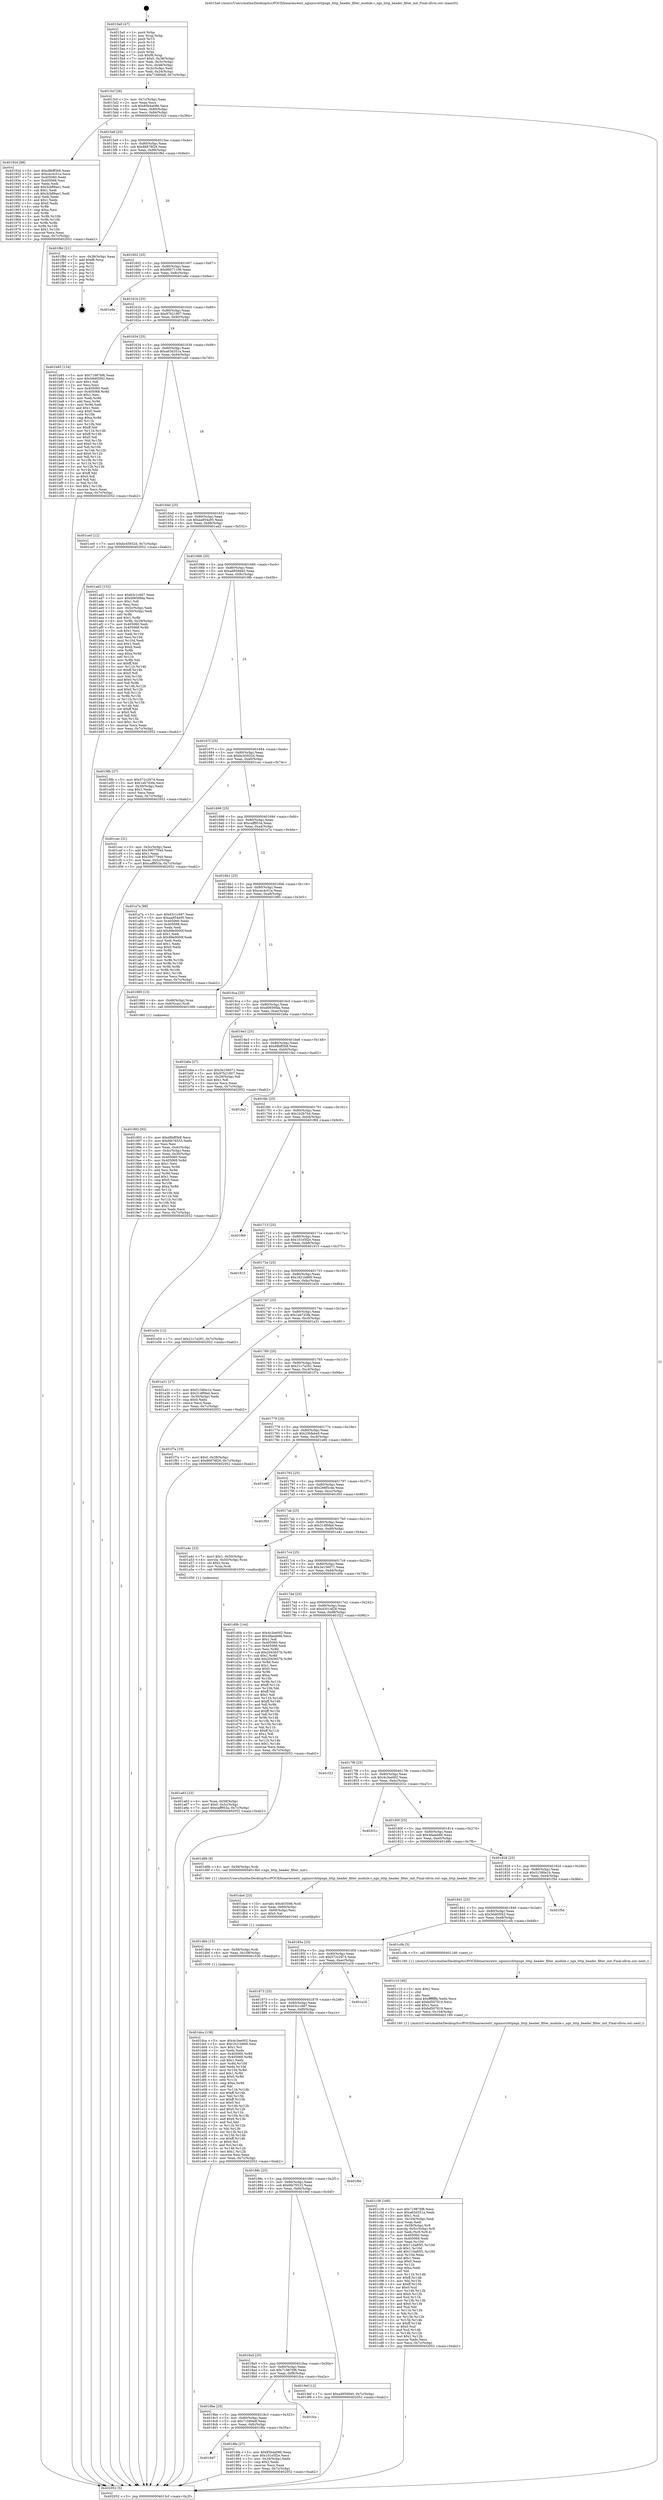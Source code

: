 digraph "0x4015a0" {
  label = "0x4015a0 (/mnt/c/Users/mathe/Desktop/tcc/POCII/binaries/extr_nginxsrchttpngx_http_header_filter_module.c_ngx_http_header_filter_init_Final-ollvm.out::main(0))"
  labelloc = "t"
  node[shape=record]

  Entry [label="",width=0.3,height=0.3,shape=circle,fillcolor=black,style=filled]
  "0x4015cf" [label="{
     0x4015cf [26]\l
     | [instrs]\l
     &nbsp;&nbsp;0x4015cf \<+3\>: mov -0x7c(%rbp),%eax\l
     &nbsp;&nbsp;0x4015d2 \<+2\>: mov %eax,%ecx\l
     &nbsp;&nbsp;0x4015d4 \<+6\>: sub $0x85b4a086,%ecx\l
     &nbsp;&nbsp;0x4015da \<+3\>: mov %eax,-0x80(%rbp)\l
     &nbsp;&nbsp;0x4015dd \<+6\>: mov %ecx,-0x84(%rbp)\l
     &nbsp;&nbsp;0x4015e3 \<+6\>: je 000000000040192d \<main+0x38d\>\l
  }"]
  "0x40192d" [label="{
     0x40192d [88]\l
     | [instrs]\l
     &nbsp;&nbsp;0x40192d \<+5\>: mov $0xd8bff3b8,%eax\l
     &nbsp;&nbsp;0x401932 \<+5\>: mov $0xcec4c01a,%ecx\l
     &nbsp;&nbsp;0x401937 \<+7\>: mov 0x405060,%edx\l
     &nbsp;&nbsp;0x40193e \<+7\>: mov 0x405068,%esi\l
     &nbsp;&nbsp;0x401945 \<+2\>: mov %edx,%edi\l
     &nbsp;&nbsp;0x401947 \<+6\>: add $0x3cb89ae1,%edi\l
     &nbsp;&nbsp;0x40194d \<+3\>: sub $0x1,%edi\l
     &nbsp;&nbsp;0x401950 \<+6\>: sub $0x3cb89ae1,%edi\l
     &nbsp;&nbsp;0x401956 \<+3\>: imul %edi,%edx\l
     &nbsp;&nbsp;0x401959 \<+3\>: and $0x1,%edx\l
     &nbsp;&nbsp;0x40195c \<+3\>: cmp $0x0,%edx\l
     &nbsp;&nbsp;0x40195f \<+4\>: sete %r8b\l
     &nbsp;&nbsp;0x401963 \<+3\>: cmp $0xa,%esi\l
     &nbsp;&nbsp;0x401966 \<+4\>: setl %r9b\l
     &nbsp;&nbsp;0x40196a \<+3\>: mov %r8b,%r10b\l
     &nbsp;&nbsp;0x40196d \<+3\>: and %r9b,%r10b\l
     &nbsp;&nbsp;0x401970 \<+3\>: xor %r9b,%r8b\l
     &nbsp;&nbsp;0x401973 \<+3\>: or %r8b,%r10b\l
     &nbsp;&nbsp;0x401976 \<+4\>: test $0x1,%r10b\l
     &nbsp;&nbsp;0x40197a \<+3\>: cmovne %ecx,%eax\l
     &nbsp;&nbsp;0x40197d \<+3\>: mov %eax,-0x7c(%rbp)\l
     &nbsp;&nbsp;0x401980 \<+5\>: jmp 0000000000402052 \<main+0xab2\>\l
  }"]
  "0x4015e9" [label="{
     0x4015e9 [25]\l
     | [instrs]\l
     &nbsp;&nbsp;0x4015e9 \<+5\>: jmp 00000000004015ee \<main+0x4e\>\l
     &nbsp;&nbsp;0x4015ee \<+3\>: mov -0x80(%rbp),%eax\l
     &nbsp;&nbsp;0x4015f1 \<+5\>: sub $0x86878f26,%eax\l
     &nbsp;&nbsp;0x4015f6 \<+6\>: mov %eax,-0x88(%rbp)\l
     &nbsp;&nbsp;0x4015fc \<+6\>: je 0000000000401f8d \<main+0x9ed\>\l
  }"]
  Exit [label="",width=0.3,height=0.3,shape=circle,fillcolor=black,style=filled,peripheries=2]
  "0x401f8d" [label="{
     0x401f8d [21]\l
     | [instrs]\l
     &nbsp;&nbsp;0x401f8d \<+3\>: mov -0x38(%rbp),%eax\l
     &nbsp;&nbsp;0x401f90 \<+7\>: add $0xf8,%rsp\l
     &nbsp;&nbsp;0x401f97 \<+1\>: pop %rbx\l
     &nbsp;&nbsp;0x401f98 \<+2\>: pop %r12\l
     &nbsp;&nbsp;0x401f9a \<+2\>: pop %r13\l
     &nbsp;&nbsp;0x401f9c \<+2\>: pop %r14\l
     &nbsp;&nbsp;0x401f9e \<+2\>: pop %r15\l
     &nbsp;&nbsp;0x401fa0 \<+1\>: pop %rbp\l
     &nbsp;&nbsp;0x401fa1 \<+1\>: ret\l
  }"]
  "0x401602" [label="{
     0x401602 [25]\l
     | [instrs]\l
     &nbsp;&nbsp;0x401602 \<+5\>: jmp 0000000000401607 \<main+0x67\>\l
     &nbsp;&nbsp;0x401607 \<+3\>: mov -0x80(%rbp),%eax\l
     &nbsp;&nbsp;0x40160a \<+5\>: sub $0x96071106,%eax\l
     &nbsp;&nbsp;0x40160f \<+6\>: mov %eax,-0x8c(%rbp)\l
     &nbsp;&nbsp;0x401615 \<+6\>: je 0000000000401e8e \<main+0x8ee\>\l
  }"]
  "0x401dca" [label="{
     0x401dca [138]\l
     | [instrs]\l
     &nbsp;&nbsp;0x401dca \<+5\>: mov $0x4c3ee002,%eax\l
     &nbsp;&nbsp;0x401dcf \<+5\>: mov $0x1621b869,%esi\l
     &nbsp;&nbsp;0x401dd4 \<+2\>: mov $0x1,%cl\l
     &nbsp;&nbsp;0x401dd6 \<+2\>: xor %edx,%edx\l
     &nbsp;&nbsp;0x401dd8 \<+8\>: mov 0x405060,%r8d\l
     &nbsp;&nbsp;0x401de0 \<+8\>: mov 0x405068,%r9d\l
     &nbsp;&nbsp;0x401de8 \<+3\>: sub $0x1,%edx\l
     &nbsp;&nbsp;0x401deb \<+3\>: mov %r8d,%r10d\l
     &nbsp;&nbsp;0x401dee \<+3\>: add %edx,%r10d\l
     &nbsp;&nbsp;0x401df1 \<+4\>: imul %r10d,%r8d\l
     &nbsp;&nbsp;0x401df5 \<+4\>: and $0x1,%r8d\l
     &nbsp;&nbsp;0x401df9 \<+4\>: cmp $0x0,%r8d\l
     &nbsp;&nbsp;0x401dfd \<+4\>: sete %r11b\l
     &nbsp;&nbsp;0x401e01 \<+4\>: cmp $0xa,%r9d\l
     &nbsp;&nbsp;0x401e05 \<+3\>: setl %bl\l
     &nbsp;&nbsp;0x401e08 \<+3\>: mov %r11b,%r14b\l
     &nbsp;&nbsp;0x401e0b \<+4\>: xor $0xff,%r14b\l
     &nbsp;&nbsp;0x401e0f \<+3\>: mov %bl,%r15b\l
     &nbsp;&nbsp;0x401e12 \<+4\>: xor $0xff,%r15b\l
     &nbsp;&nbsp;0x401e16 \<+3\>: xor $0x0,%cl\l
     &nbsp;&nbsp;0x401e19 \<+3\>: mov %r14b,%r12b\l
     &nbsp;&nbsp;0x401e1c \<+4\>: and $0x0,%r12b\l
     &nbsp;&nbsp;0x401e20 \<+3\>: and %cl,%r11b\l
     &nbsp;&nbsp;0x401e23 \<+3\>: mov %r15b,%r13b\l
     &nbsp;&nbsp;0x401e26 \<+4\>: and $0x0,%r13b\l
     &nbsp;&nbsp;0x401e2a \<+2\>: and %cl,%bl\l
     &nbsp;&nbsp;0x401e2c \<+3\>: or %r11b,%r12b\l
     &nbsp;&nbsp;0x401e2f \<+3\>: or %bl,%r13b\l
     &nbsp;&nbsp;0x401e32 \<+3\>: xor %r13b,%r12b\l
     &nbsp;&nbsp;0x401e35 \<+3\>: or %r15b,%r14b\l
     &nbsp;&nbsp;0x401e38 \<+4\>: xor $0xff,%r14b\l
     &nbsp;&nbsp;0x401e3c \<+3\>: or $0x0,%cl\l
     &nbsp;&nbsp;0x401e3f \<+3\>: and %cl,%r14b\l
     &nbsp;&nbsp;0x401e42 \<+3\>: or %r14b,%r12b\l
     &nbsp;&nbsp;0x401e45 \<+4\>: test $0x1,%r12b\l
     &nbsp;&nbsp;0x401e49 \<+3\>: cmovne %esi,%eax\l
     &nbsp;&nbsp;0x401e4c \<+3\>: mov %eax,-0x7c(%rbp)\l
     &nbsp;&nbsp;0x401e4f \<+5\>: jmp 0000000000402052 \<main+0xab2\>\l
  }"]
  "0x401e8e" [label="{
     0x401e8e\l
  }", style=dashed]
  "0x40161b" [label="{
     0x40161b [25]\l
     | [instrs]\l
     &nbsp;&nbsp;0x40161b \<+5\>: jmp 0000000000401620 \<main+0x80\>\l
     &nbsp;&nbsp;0x401620 \<+3\>: mov -0x80(%rbp),%eax\l
     &nbsp;&nbsp;0x401623 \<+5\>: sub $0x97b21807,%eax\l
     &nbsp;&nbsp;0x401628 \<+6\>: mov %eax,-0x90(%rbp)\l
     &nbsp;&nbsp;0x40162e \<+6\>: je 0000000000401b85 \<main+0x5e5\>\l
  }"]
  "0x401dbb" [label="{
     0x401dbb [15]\l
     | [instrs]\l
     &nbsp;&nbsp;0x401dbb \<+4\>: mov -0x58(%rbp),%rdi\l
     &nbsp;&nbsp;0x401dbf \<+6\>: mov %eax,-0x108(%rbp)\l
     &nbsp;&nbsp;0x401dc5 \<+5\>: call 0000000000401030 \<free@plt\>\l
     | [calls]\l
     &nbsp;&nbsp;0x401030 \{1\} (unknown)\l
  }"]
  "0x401b85" [label="{
     0x401b85 [134]\l
     | [instrs]\l
     &nbsp;&nbsp;0x401b85 \<+5\>: mov $0x719876f6,%eax\l
     &nbsp;&nbsp;0x401b8a \<+5\>: mov $0x56d05f42,%ecx\l
     &nbsp;&nbsp;0x401b8f \<+2\>: mov $0x1,%dl\l
     &nbsp;&nbsp;0x401b91 \<+2\>: xor %esi,%esi\l
     &nbsp;&nbsp;0x401b93 \<+7\>: mov 0x405060,%edi\l
     &nbsp;&nbsp;0x401b9a \<+8\>: mov 0x405068,%r8d\l
     &nbsp;&nbsp;0x401ba2 \<+3\>: sub $0x1,%esi\l
     &nbsp;&nbsp;0x401ba5 \<+3\>: mov %edi,%r9d\l
     &nbsp;&nbsp;0x401ba8 \<+3\>: add %esi,%r9d\l
     &nbsp;&nbsp;0x401bab \<+4\>: imul %r9d,%edi\l
     &nbsp;&nbsp;0x401baf \<+3\>: and $0x1,%edi\l
     &nbsp;&nbsp;0x401bb2 \<+3\>: cmp $0x0,%edi\l
     &nbsp;&nbsp;0x401bb5 \<+4\>: sete %r10b\l
     &nbsp;&nbsp;0x401bb9 \<+4\>: cmp $0xa,%r8d\l
     &nbsp;&nbsp;0x401bbd \<+4\>: setl %r11b\l
     &nbsp;&nbsp;0x401bc1 \<+3\>: mov %r10b,%bl\l
     &nbsp;&nbsp;0x401bc4 \<+3\>: xor $0xff,%bl\l
     &nbsp;&nbsp;0x401bc7 \<+3\>: mov %r11b,%r14b\l
     &nbsp;&nbsp;0x401bca \<+4\>: xor $0xff,%r14b\l
     &nbsp;&nbsp;0x401bce \<+3\>: xor $0x0,%dl\l
     &nbsp;&nbsp;0x401bd1 \<+3\>: mov %bl,%r15b\l
     &nbsp;&nbsp;0x401bd4 \<+4\>: and $0x0,%r15b\l
     &nbsp;&nbsp;0x401bd8 \<+3\>: and %dl,%r10b\l
     &nbsp;&nbsp;0x401bdb \<+3\>: mov %r14b,%r12b\l
     &nbsp;&nbsp;0x401bde \<+4\>: and $0x0,%r12b\l
     &nbsp;&nbsp;0x401be2 \<+3\>: and %dl,%r11b\l
     &nbsp;&nbsp;0x401be5 \<+3\>: or %r10b,%r15b\l
     &nbsp;&nbsp;0x401be8 \<+3\>: or %r11b,%r12b\l
     &nbsp;&nbsp;0x401beb \<+3\>: xor %r12b,%r15b\l
     &nbsp;&nbsp;0x401bee \<+3\>: or %r14b,%bl\l
     &nbsp;&nbsp;0x401bf1 \<+3\>: xor $0xff,%bl\l
     &nbsp;&nbsp;0x401bf4 \<+3\>: or $0x0,%dl\l
     &nbsp;&nbsp;0x401bf7 \<+2\>: and %dl,%bl\l
     &nbsp;&nbsp;0x401bf9 \<+3\>: or %bl,%r15b\l
     &nbsp;&nbsp;0x401bfc \<+4\>: test $0x1,%r15b\l
     &nbsp;&nbsp;0x401c00 \<+3\>: cmovne %ecx,%eax\l
     &nbsp;&nbsp;0x401c03 \<+3\>: mov %eax,-0x7c(%rbp)\l
     &nbsp;&nbsp;0x401c06 \<+5\>: jmp 0000000000402052 \<main+0xab2\>\l
  }"]
  "0x401634" [label="{
     0x401634 [25]\l
     | [instrs]\l
     &nbsp;&nbsp;0x401634 \<+5\>: jmp 0000000000401639 \<main+0x99\>\l
     &nbsp;&nbsp;0x401639 \<+3\>: mov -0x80(%rbp),%eax\l
     &nbsp;&nbsp;0x40163c \<+5\>: sub $0xa63d351a,%eax\l
     &nbsp;&nbsp;0x401641 \<+6\>: mov %eax,-0x94(%rbp)\l
     &nbsp;&nbsp;0x401647 \<+6\>: je 0000000000401ce0 \<main+0x740\>\l
  }"]
  "0x401da4" [label="{
     0x401da4 [23]\l
     | [instrs]\l
     &nbsp;&nbsp;0x401da4 \<+10\>: movabs $0x4030d6,%rdi\l
     &nbsp;&nbsp;0x401dae \<+3\>: mov %eax,-0x60(%rbp)\l
     &nbsp;&nbsp;0x401db1 \<+3\>: mov -0x60(%rbp),%esi\l
     &nbsp;&nbsp;0x401db4 \<+2\>: mov $0x0,%al\l
     &nbsp;&nbsp;0x401db6 \<+5\>: call 0000000000401040 \<printf@plt\>\l
     | [calls]\l
     &nbsp;&nbsp;0x401040 \{1\} (unknown)\l
  }"]
  "0x401ce0" [label="{
     0x401ce0 [12]\l
     | [instrs]\l
     &nbsp;&nbsp;0x401ce0 \<+7\>: movl $0xbc45932d,-0x7c(%rbp)\l
     &nbsp;&nbsp;0x401ce7 \<+5\>: jmp 0000000000402052 \<main+0xab2\>\l
  }"]
  "0x40164d" [label="{
     0x40164d [25]\l
     | [instrs]\l
     &nbsp;&nbsp;0x40164d \<+5\>: jmp 0000000000401652 \<main+0xb2\>\l
     &nbsp;&nbsp;0x401652 \<+3\>: mov -0x80(%rbp),%eax\l
     &nbsp;&nbsp;0x401655 \<+5\>: sub $0xaa954a95,%eax\l
     &nbsp;&nbsp;0x40165a \<+6\>: mov %eax,-0x98(%rbp)\l
     &nbsp;&nbsp;0x401660 \<+6\>: je 0000000000401ad2 \<main+0x532\>\l
  }"]
  "0x401c38" [label="{
     0x401c38 [168]\l
     | [instrs]\l
     &nbsp;&nbsp;0x401c38 \<+5\>: mov $0x719876f6,%ecx\l
     &nbsp;&nbsp;0x401c3d \<+5\>: mov $0xa63d351a,%edx\l
     &nbsp;&nbsp;0x401c42 \<+3\>: mov $0x1,%sil\l
     &nbsp;&nbsp;0x401c45 \<+6\>: mov -0x104(%rbp),%edi\l
     &nbsp;&nbsp;0x401c4b \<+3\>: imul %eax,%edi\l
     &nbsp;&nbsp;0x401c4e \<+4\>: mov -0x58(%rbp),%r8\l
     &nbsp;&nbsp;0x401c52 \<+4\>: movslq -0x5c(%rbp),%r9\l
     &nbsp;&nbsp;0x401c56 \<+4\>: mov %edi,(%r8,%r9,4)\l
     &nbsp;&nbsp;0x401c5a \<+7\>: mov 0x405060,%eax\l
     &nbsp;&nbsp;0x401c61 \<+7\>: mov 0x405068,%edi\l
     &nbsp;&nbsp;0x401c68 \<+3\>: mov %eax,%r10d\l
     &nbsp;&nbsp;0x401c6b \<+7\>: sub $0x110a85f1,%r10d\l
     &nbsp;&nbsp;0x401c72 \<+4\>: sub $0x1,%r10d\l
     &nbsp;&nbsp;0x401c76 \<+7\>: add $0x110a85f1,%r10d\l
     &nbsp;&nbsp;0x401c7d \<+4\>: imul %r10d,%eax\l
     &nbsp;&nbsp;0x401c81 \<+3\>: and $0x1,%eax\l
     &nbsp;&nbsp;0x401c84 \<+3\>: cmp $0x0,%eax\l
     &nbsp;&nbsp;0x401c87 \<+4\>: sete %r11b\l
     &nbsp;&nbsp;0x401c8b \<+3\>: cmp $0xa,%edi\l
     &nbsp;&nbsp;0x401c8e \<+3\>: setl %bl\l
     &nbsp;&nbsp;0x401c91 \<+3\>: mov %r11b,%r14b\l
     &nbsp;&nbsp;0x401c94 \<+4\>: xor $0xff,%r14b\l
     &nbsp;&nbsp;0x401c98 \<+3\>: mov %bl,%r15b\l
     &nbsp;&nbsp;0x401c9b \<+4\>: xor $0xff,%r15b\l
     &nbsp;&nbsp;0x401c9f \<+4\>: xor $0x0,%sil\l
     &nbsp;&nbsp;0x401ca3 \<+3\>: mov %r14b,%r12b\l
     &nbsp;&nbsp;0x401ca6 \<+4\>: and $0x0,%r12b\l
     &nbsp;&nbsp;0x401caa \<+3\>: and %sil,%r11b\l
     &nbsp;&nbsp;0x401cad \<+3\>: mov %r15b,%r13b\l
     &nbsp;&nbsp;0x401cb0 \<+4\>: and $0x0,%r13b\l
     &nbsp;&nbsp;0x401cb4 \<+3\>: and %sil,%bl\l
     &nbsp;&nbsp;0x401cb7 \<+3\>: or %r11b,%r12b\l
     &nbsp;&nbsp;0x401cba \<+3\>: or %bl,%r13b\l
     &nbsp;&nbsp;0x401cbd \<+3\>: xor %r13b,%r12b\l
     &nbsp;&nbsp;0x401cc0 \<+3\>: or %r15b,%r14b\l
     &nbsp;&nbsp;0x401cc3 \<+4\>: xor $0xff,%r14b\l
     &nbsp;&nbsp;0x401cc7 \<+4\>: or $0x0,%sil\l
     &nbsp;&nbsp;0x401ccb \<+3\>: and %sil,%r14b\l
     &nbsp;&nbsp;0x401cce \<+3\>: or %r14b,%r12b\l
     &nbsp;&nbsp;0x401cd1 \<+4\>: test $0x1,%r12b\l
     &nbsp;&nbsp;0x401cd5 \<+3\>: cmovne %edx,%ecx\l
     &nbsp;&nbsp;0x401cd8 \<+3\>: mov %ecx,-0x7c(%rbp)\l
     &nbsp;&nbsp;0x401cdb \<+5\>: jmp 0000000000402052 \<main+0xab2\>\l
  }"]
  "0x401ad2" [label="{
     0x401ad2 [152]\l
     | [instrs]\l
     &nbsp;&nbsp;0x401ad2 \<+5\>: mov $0x63c1c667,%eax\l
     &nbsp;&nbsp;0x401ad7 \<+5\>: mov $0xd0656fda,%ecx\l
     &nbsp;&nbsp;0x401adc \<+2\>: mov $0x1,%dl\l
     &nbsp;&nbsp;0x401ade \<+2\>: xor %esi,%esi\l
     &nbsp;&nbsp;0x401ae0 \<+3\>: mov -0x5c(%rbp),%edi\l
     &nbsp;&nbsp;0x401ae3 \<+3\>: cmp -0x50(%rbp),%edi\l
     &nbsp;&nbsp;0x401ae6 \<+4\>: setl %r8b\l
     &nbsp;&nbsp;0x401aea \<+4\>: and $0x1,%r8b\l
     &nbsp;&nbsp;0x401aee \<+4\>: mov %r8b,-0x29(%rbp)\l
     &nbsp;&nbsp;0x401af2 \<+7\>: mov 0x405060,%edi\l
     &nbsp;&nbsp;0x401af9 \<+8\>: mov 0x405068,%r9d\l
     &nbsp;&nbsp;0x401b01 \<+3\>: sub $0x1,%esi\l
     &nbsp;&nbsp;0x401b04 \<+3\>: mov %edi,%r10d\l
     &nbsp;&nbsp;0x401b07 \<+3\>: add %esi,%r10d\l
     &nbsp;&nbsp;0x401b0a \<+4\>: imul %r10d,%edi\l
     &nbsp;&nbsp;0x401b0e \<+3\>: and $0x1,%edi\l
     &nbsp;&nbsp;0x401b11 \<+3\>: cmp $0x0,%edi\l
     &nbsp;&nbsp;0x401b14 \<+4\>: sete %r8b\l
     &nbsp;&nbsp;0x401b18 \<+4\>: cmp $0xa,%r9d\l
     &nbsp;&nbsp;0x401b1c \<+4\>: setl %r11b\l
     &nbsp;&nbsp;0x401b20 \<+3\>: mov %r8b,%bl\l
     &nbsp;&nbsp;0x401b23 \<+3\>: xor $0xff,%bl\l
     &nbsp;&nbsp;0x401b26 \<+3\>: mov %r11b,%r14b\l
     &nbsp;&nbsp;0x401b29 \<+4\>: xor $0xff,%r14b\l
     &nbsp;&nbsp;0x401b2d \<+3\>: xor $0x0,%dl\l
     &nbsp;&nbsp;0x401b30 \<+3\>: mov %bl,%r15b\l
     &nbsp;&nbsp;0x401b33 \<+4\>: and $0x0,%r15b\l
     &nbsp;&nbsp;0x401b37 \<+3\>: and %dl,%r8b\l
     &nbsp;&nbsp;0x401b3a \<+3\>: mov %r14b,%r12b\l
     &nbsp;&nbsp;0x401b3d \<+4\>: and $0x0,%r12b\l
     &nbsp;&nbsp;0x401b41 \<+3\>: and %dl,%r11b\l
     &nbsp;&nbsp;0x401b44 \<+3\>: or %r8b,%r15b\l
     &nbsp;&nbsp;0x401b47 \<+3\>: or %r11b,%r12b\l
     &nbsp;&nbsp;0x401b4a \<+3\>: xor %r12b,%r15b\l
     &nbsp;&nbsp;0x401b4d \<+3\>: or %r14b,%bl\l
     &nbsp;&nbsp;0x401b50 \<+3\>: xor $0xff,%bl\l
     &nbsp;&nbsp;0x401b53 \<+3\>: or $0x0,%dl\l
     &nbsp;&nbsp;0x401b56 \<+2\>: and %dl,%bl\l
     &nbsp;&nbsp;0x401b58 \<+3\>: or %bl,%r15b\l
     &nbsp;&nbsp;0x401b5b \<+4\>: test $0x1,%r15b\l
     &nbsp;&nbsp;0x401b5f \<+3\>: cmovne %ecx,%eax\l
     &nbsp;&nbsp;0x401b62 \<+3\>: mov %eax,-0x7c(%rbp)\l
     &nbsp;&nbsp;0x401b65 \<+5\>: jmp 0000000000402052 \<main+0xab2\>\l
  }"]
  "0x401666" [label="{
     0x401666 [25]\l
     | [instrs]\l
     &nbsp;&nbsp;0x401666 \<+5\>: jmp 000000000040166b \<main+0xcb\>\l
     &nbsp;&nbsp;0x40166b \<+3\>: mov -0x80(%rbp),%eax\l
     &nbsp;&nbsp;0x40166e \<+5\>: sub $0xad959940,%eax\l
     &nbsp;&nbsp;0x401673 \<+6\>: mov %eax,-0x9c(%rbp)\l
     &nbsp;&nbsp;0x401679 \<+6\>: je 00000000004019fb \<main+0x45b\>\l
  }"]
  "0x401c10" [label="{
     0x401c10 [40]\l
     | [instrs]\l
     &nbsp;&nbsp;0x401c10 \<+5\>: mov $0x2,%ecx\l
     &nbsp;&nbsp;0x401c15 \<+1\>: cltd\l
     &nbsp;&nbsp;0x401c16 \<+2\>: idiv %ecx\l
     &nbsp;&nbsp;0x401c18 \<+6\>: imul $0xfffffffe,%edx,%ecx\l
     &nbsp;&nbsp;0x401c1e \<+6\>: add $0xbd507819,%ecx\l
     &nbsp;&nbsp;0x401c24 \<+3\>: add $0x1,%ecx\l
     &nbsp;&nbsp;0x401c27 \<+6\>: sub $0xbd507819,%ecx\l
     &nbsp;&nbsp;0x401c2d \<+6\>: mov %ecx,-0x104(%rbp)\l
     &nbsp;&nbsp;0x401c33 \<+5\>: call 0000000000401160 \<next_i\>\l
     | [calls]\l
     &nbsp;&nbsp;0x401160 \{1\} (/mnt/c/Users/mathe/Desktop/tcc/POCII/binaries/extr_nginxsrchttpngx_http_header_filter_module.c_ngx_http_header_filter_init_Final-ollvm.out::next_i)\l
  }"]
  "0x4019fb" [label="{
     0x4019fb [27]\l
     | [instrs]\l
     &nbsp;&nbsp;0x4019fb \<+5\>: mov $0x572c2974,%eax\l
     &nbsp;&nbsp;0x401a00 \<+5\>: mov $0x1eb7d3fa,%ecx\l
     &nbsp;&nbsp;0x401a05 \<+3\>: mov -0x30(%rbp),%edx\l
     &nbsp;&nbsp;0x401a08 \<+3\>: cmp $0x1,%edx\l
     &nbsp;&nbsp;0x401a0b \<+3\>: cmovl %ecx,%eax\l
     &nbsp;&nbsp;0x401a0e \<+3\>: mov %eax,-0x7c(%rbp)\l
     &nbsp;&nbsp;0x401a11 \<+5\>: jmp 0000000000402052 \<main+0xab2\>\l
  }"]
  "0x40167f" [label="{
     0x40167f [25]\l
     | [instrs]\l
     &nbsp;&nbsp;0x40167f \<+5\>: jmp 0000000000401684 \<main+0xe4\>\l
     &nbsp;&nbsp;0x401684 \<+3\>: mov -0x80(%rbp),%eax\l
     &nbsp;&nbsp;0x401687 \<+5\>: sub $0xbc45932d,%eax\l
     &nbsp;&nbsp;0x40168c \<+6\>: mov %eax,-0xa0(%rbp)\l
     &nbsp;&nbsp;0x401692 \<+6\>: je 0000000000401cec \<main+0x74c\>\l
  }"]
  "0x401a63" [label="{
     0x401a63 [23]\l
     | [instrs]\l
     &nbsp;&nbsp;0x401a63 \<+4\>: mov %rax,-0x58(%rbp)\l
     &nbsp;&nbsp;0x401a67 \<+7\>: movl $0x0,-0x5c(%rbp)\l
     &nbsp;&nbsp;0x401a6e \<+7\>: movl $0xcaff953a,-0x7c(%rbp)\l
     &nbsp;&nbsp;0x401a75 \<+5\>: jmp 0000000000402052 \<main+0xab2\>\l
  }"]
  "0x401cec" [label="{
     0x401cec [31]\l
     | [instrs]\l
     &nbsp;&nbsp;0x401cec \<+3\>: mov -0x5c(%rbp),%eax\l
     &nbsp;&nbsp;0x401cef \<+5\>: add $0x39077944,%eax\l
     &nbsp;&nbsp;0x401cf4 \<+3\>: add $0x1,%eax\l
     &nbsp;&nbsp;0x401cf7 \<+5\>: sub $0x39077944,%eax\l
     &nbsp;&nbsp;0x401cfc \<+3\>: mov %eax,-0x5c(%rbp)\l
     &nbsp;&nbsp;0x401cff \<+7\>: movl $0xcaff953a,-0x7c(%rbp)\l
     &nbsp;&nbsp;0x401d06 \<+5\>: jmp 0000000000402052 \<main+0xab2\>\l
  }"]
  "0x401698" [label="{
     0x401698 [25]\l
     | [instrs]\l
     &nbsp;&nbsp;0x401698 \<+5\>: jmp 000000000040169d \<main+0xfd\>\l
     &nbsp;&nbsp;0x40169d \<+3\>: mov -0x80(%rbp),%eax\l
     &nbsp;&nbsp;0x4016a0 \<+5\>: sub $0xcaff953a,%eax\l
     &nbsp;&nbsp;0x4016a5 \<+6\>: mov %eax,-0xa4(%rbp)\l
     &nbsp;&nbsp;0x4016ab \<+6\>: je 0000000000401a7a \<main+0x4da\>\l
  }"]
  "0x401992" [label="{
     0x401992 [93]\l
     | [instrs]\l
     &nbsp;&nbsp;0x401992 \<+5\>: mov $0xd8bff3b8,%ecx\l
     &nbsp;&nbsp;0x401997 \<+5\>: mov $0x6fe76533,%edx\l
     &nbsp;&nbsp;0x40199c \<+2\>: xor %esi,%esi\l
     &nbsp;&nbsp;0x40199e \<+3\>: mov %eax,-0x4c(%rbp)\l
     &nbsp;&nbsp;0x4019a1 \<+3\>: mov -0x4c(%rbp),%eax\l
     &nbsp;&nbsp;0x4019a4 \<+3\>: mov %eax,-0x30(%rbp)\l
     &nbsp;&nbsp;0x4019a7 \<+7\>: mov 0x405060,%eax\l
     &nbsp;&nbsp;0x4019ae \<+8\>: mov 0x405068,%r8d\l
     &nbsp;&nbsp;0x4019b6 \<+3\>: sub $0x1,%esi\l
     &nbsp;&nbsp;0x4019b9 \<+3\>: mov %eax,%r9d\l
     &nbsp;&nbsp;0x4019bc \<+3\>: add %esi,%r9d\l
     &nbsp;&nbsp;0x4019bf \<+4\>: imul %r9d,%eax\l
     &nbsp;&nbsp;0x4019c3 \<+3\>: and $0x1,%eax\l
     &nbsp;&nbsp;0x4019c6 \<+3\>: cmp $0x0,%eax\l
     &nbsp;&nbsp;0x4019c9 \<+4\>: sete %r10b\l
     &nbsp;&nbsp;0x4019cd \<+4\>: cmp $0xa,%r8d\l
     &nbsp;&nbsp;0x4019d1 \<+4\>: setl %r11b\l
     &nbsp;&nbsp;0x4019d5 \<+3\>: mov %r10b,%bl\l
     &nbsp;&nbsp;0x4019d8 \<+3\>: and %r11b,%bl\l
     &nbsp;&nbsp;0x4019db \<+3\>: xor %r11b,%r10b\l
     &nbsp;&nbsp;0x4019de \<+3\>: or %r10b,%bl\l
     &nbsp;&nbsp;0x4019e1 \<+3\>: test $0x1,%bl\l
     &nbsp;&nbsp;0x4019e4 \<+3\>: cmovne %edx,%ecx\l
     &nbsp;&nbsp;0x4019e7 \<+3\>: mov %ecx,-0x7c(%rbp)\l
     &nbsp;&nbsp;0x4019ea \<+5\>: jmp 0000000000402052 \<main+0xab2\>\l
  }"]
  "0x401a7a" [label="{
     0x401a7a [88]\l
     | [instrs]\l
     &nbsp;&nbsp;0x401a7a \<+5\>: mov $0x63c1c667,%eax\l
     &nbsp;&nbsp;0x401a7f \<+5\>: mov $0xaa954a95,%ecx\l
     &nbsp;&nbsp;0x401a84 \<+7\>: mov 0x405060,%edx\l
     &nbsp;&nbsp;0x401a8b \<+7\>: mov 0x405068,%esi\l
     &nbsp;&nbsp;0x401a92 \<+2\>: mov %edx,%edi\l
     &nbsp;&nbsp;0x401a94 \<+6\>: add $0x89e0000f,%edi\l
     &nbsp;&nbsp;0x401a9a \<+3\>: sub $0x1,%edi\l
     &nbsp;&nbsp;0x401a9d \<+6\>: sub $0x89e0000f,%edi\l
     &nbsp;&nbsp;0x401aa3 \<+3\>: imul %edi,%edx\l
     &nbsp;&nbsp;0x401aa6 \<+3\>: and $0x1,%edx\l
     &nbsp;&nbsp;0x401aa9 \<+3\>: cmp $0x0,%edx\l
     &nbsp;&nbsp;0x401aac \<+4\>: sete %r8b\l
     &nbsp;&nbsp;0x401ab0 \<+3\>: cmp $0xa,%esi\l
     &nbsp;&nbsp;0x401ab3 \<+4\>: setl %r9b\l
     &nbsp;&nbsp;0x401ab7 \<+3\>: mov %r8b,%r10b\l
     &nbsp;&nbsp;0x401aba \<+3\>: and %r9b,%r10b\l
     &nbsp;&nbsp;0x401abd \<+3\>: xor %r9b,%r8b\l
     &nbsp;&nbsp;0x401ac0 \<+3\>: or %r8b,%r10b\l
     &nbsp;&nbsp;0x401ac3 \<+4\>: test $0x1,%r10b\l
     &nbsp;&nbsp;0x401ac7 \<+3\>: cmovne %ecx,%eax\l
     &nbsp;&nbsp;0x401aca \<+3\>: mov %eax,-0x7c(%rbp)\l
     &nbsp;&nbsp;0x401acd \<+5\>: jmp 0000000000402052 \<main+0xab2\>\l
  }"]
  "0x4016b1" [label="{
     0x4016b1 [25]\l
     | [instrs]\l
     &nbsp;&nbsp;0x4016b1 \<+5\>: jmp 00000000004016b6 \<main+0x116\>\l
     &nbsp;&nbsp;0x4016b6 \<+3\>: mov -0x80(%rbp),%eax\l
     &nbsp;&nbsp;0x4016b9 \<+5\>: sub $0xcec4c01a,%eax\l
     &nbsp;&nbsp;0x4016be \<+6\>: mov %eax,-0xa8(%rbp)\l
     &nbsp;&nbsp;0x4016c4 \<+6\>: je 0000000000401985 \<main+0x3e5\>\l
  }"]
  "0x4015a0" [label="{
     0x4015a0 [47]\l
     | [instrs]\l
     &nbsp;&nbsp;0x4015a0 \<+1\>: push %rbp\l
     &nbsp;&nbsp;0x4015a1 \<+3\>: mov %rsp,%rbp\l
     &nbsp;&nbsp;0x4015a4 \<+2\>: push %r15\l
     &nbsp;&nbsp;0x4015a6 \<+2\>: push %r14\l
     &nbsp;&nbsp;0x4015a8 \<+2\>: push %r13\l
     &nbsp;&nbsp;0x4015aa \<+2\>: push %r12\l
     &nbsp;&nbsp;0x4015ac \<+1\>: push %rbx\l
     &nbsp;&nbsp;0x4015ad \<+7\>: sub $0xf8,%rsp\l
     &nbsp;&nbsp;0x4015b4 \<+7\>: movl $0x0,-0x38(%rbp)\l
     &nbsp;&nbsp;0x4015bb \<+3\>: mov %edi,-0x3c(%rbp)\l
     &nbsp;&nbsp;0x4015be \<+4\>: mov %rsi,-0x48(%rbp)\l
     &nbsp;&nbsp;0x4015c2 \<+3\>: mov -0x3c(%rbp),%edi\l
     &nbsp;&nbsp;0x4015c5 \<+3\>: mov %edi,-0x34(%rbp)\l
     &nbsp;&nbsp;0x4015c8 \<+7\>: movl $0x71fd94df,-0x7c(%rbp)\l
  }"]
  "0x401985" [label="{
     0x401985 [13]\l
     | [instrs]\l
     &nbsp;&nbsp;0x401985 \<+4\>: mov -0x48(%rbp),%rax\l
     &nbsp;&nbsp;0x401989 \<+4\>: mov 0x8(%rax),%rdi\l
     &nbsp;&nbsp;0x40198d \<+5\>: call 0000000000401060 \<atoi@plt\>\l
     | [calls]\l
     &nbsp;&nbsp;0x401060 \{1\} (unknown)\l
  }"]
  "0x4016ca" [label="{
     0x4016ca [25]\l
     | [instrs]\l
     &nbsp;&nbsp;0x4016ca \<+5\>: jmp 00000000004016cf \<main+0x12f\>\l
     &nbsp;&nbsp;0x4016cf \<+3\>: mov -0x80(%rbp),%eax\l
     &nbsp;&nbsp;0x4016d2 \<+5\>: sub $0xd0656fda,%eax\l
     &nbsp;&nbsp;0x4016d7 \<+6\>: mov %eax,-0xac(%rbp)\l
     &nbsp;&nbsp;0x4016dd \<+6\>: je 0000000000401b6a \<main+0x5ca\>\l
  }"]
  "0x402052" [label="{
     0x402052 [5]\l
     | [instrs]\l
     &nbsp;&nbsp;0x402052 \<+5\>: jmp 00000000004015cf \<main+0x2f\>\l
  }"]
  "0x401b6a" [label="{
     0x401b6a [27]\l
     | [instrs]\l
     &nbsp;&nbsp;0x401b6a \<+5\>: mov $0x3e156071,%eax\l
     &nbsp;&nbsp;0x401b6f \<+5\>: mov $0x97b21807,%ecx\l
     &nbsp;&nbsp;0x401b74 \<+3\>: mov -0x29(%rbp),%dl\l
     &nbsp;&nbsp;0x401b77 \<+3\>: test $0x1,%dl\l
     &nbsp;&nbsp;0x401b7a \<+3\>: cmovne %ecx,%eax\l
     &nbsp;&nbsp;0x401b7d \<+3\>: mov %eax,-0x7c(%rbp)\l
     &nbsp;&nbsp;0x401b80 \<+5\>: jmp 0000000000402052 \<main+0xab2\>\l
  }"]
  "0x4016e3" [label="{
     0x4016e3 [25]\l
     | [instrs]\l
     &nbsp;&nbsp;0x4016e3 \<+5\>: jmp 00000000004016e8 \<main+0x148\>\l
     &nbsp;&nbsp;0x4016e8 \<+3\>: mov -0x80(%rbp),%eax\l
     &nbsp;&nbsp;0x4016eb \<+5\>: sub $0xd8bff3b8,%eax\l
     &nbsp;&nbsp;0x4016f0 \<+6\>: mov %eax,-0xb0(%rbp)\l
     &nbsp;&nbsp;0x4016f6 \<+6\>: je 0000000000401fa2 \<main+0xa02\>\l
  }"]
  "0x4018d7" [label="{
     0x4018d7\l
  }", style=dashed]
  "0x401fa2" [label="{
     0x401fa2\l
  }", style=dashed]
  "0x4016fc" [label="{
     0x4016fc [25]\l
     | [instrs]\l
     &nbsp;&nbsp;0x4016fc \<+5\>: jmp 0000000000401701 \<main+0x161\>\l
     &nbsp;&nbsp;0x401701 \<+3\>: mov -0x80(%rbp),%eax\l
     &nbsp;&nbsp;0x401704 \<+5\>: sub $0x1b2b7bd,%eax\l
     &nbsp;&nbsp;0x401709 \<+6\>: mov %eax,-0xb4(%rbp)\l
     &nbsp;&nbsp;0x40170f \<+6\>: je 0000000000401f69 \<main+0x9c9\>\l
  }"]
  "0x4018fa" [label="{
     0x4018fa [27]\l
     | [instrs]\l
     &nbsp;&nbsp;0x4018fa \<+5\>: mov $0x85b4a086,%eax\l
     &nbsp;&nbsp;0x4018ff \<+5\>: mov $0x101e5f2e,%ecx\l
     &nbsp;&nbsp;0x401904 \<+3\>: mov -0x34(%rbp),%edx\l
     &nbsp;&nbsp;0x401907 \<+3\>: cmp $0x2,%edx\l
     &nbsp;&nbsp;0x40190a \<+3\>: cmovne %ecx,%eax\l
     &nbsp;&nbsp;0x40190d \<+3\>: mov %eax,-0x7c(%rbp)\l
     &nbsp;&nbsp;0x401910 \<+5\>: jmp 0000000000402052 \<main+0xab2\>\l
  }"]
  "0x401f69" [label="{
     0x401f69\l
  }", style=dashed]
  "0x401715" [label="{
     0x401715 [25]\l
     | [instrs]\l
     &nbsp;&nbsp;0x401715 \<+5\>: jmp 000000000040171a \<main+0x17a\>\l
     &nbsp;&nbsp;0x40171a \<+3\>: mov -0x80(%rbp),%eax\l
     &nbsp;&nbsp;0x40171d \<+5\>: sub $0x101e5f2e,%eax\l
     &nbsp;&nbsp;0x401722 \<+6\>: mov %eax,-0xb8(%rbp)\l
     &nbsp;&nbsp;0x401728 \<+6\>: je 0000000000401915 \<main+0x375\>\l
  }"]
  "0x4018be" [label="{
     0x4018be [25]\l
     | [instrs]\l
     &nbsp;&nbsp;0x4018be \<+5\>: jmp 00000000004018c3 \<main+0x323\>\l
     &nbsp;&nbsp;0x4018c3 \<+3\>: mov -0x80(%rbp),%eax\l
     &nbsp;&nbsp;0x4018c6 \<+5\>: sub $0x71fd94df,%eax\l
     &nbsp;&nbsp;0x4018cb \<+6\>: mov %eax,-0xfc(%rbp)\l
     &nbsp;&nbsp;0x4018d1 \<+6\>: je 00000000004018fa \<main+0x35a\>\l
  }"]
  "0x401915" [label="{
     0x401915\l
  }", style=dashed]
  "0x40172e" [label="{
     0x40172e [25]\l
     | [instrs]\l
     &nbsp;&nbsp;0x40172e \<+5\>: jmp 0000000000401733 \<main+0x193\>\l
     &nbsp;&nbsp;0x401733 \<+3\>: mov -0x80(%rbp),%eax\l
     &nbsp;&nbsp;0x401736 \<+5\>: sub $0x1621b869,%eax\l
     &nbsp;&nbsp;0x40173b \<+6\>: mov %eax,-0xbc(%rbp)\l
     &nbsp;&nbsp;0x401741 \<+6\>: je 0000000000401e54 \<main+0x8b4\>\l
  }"]
  "0x401fca" [label="{
     0x401fca\l
  }", style=dashed]
  "0x401e54" [label="{
     0x401e54 [12]\l
     | [instrs]\l
     &nbsp;&nbsp;0x401e54 \<+7\>: movl $0x21c7a281,-0x7c(%rbp)\l
     &nbsp;&nbsp;0x401e5b \<+5\>: jmp 0000000000402052 \<main+0xab2\>\l
  }"]
  "0x401747" [label="{
     0x401747 [25]\l
     | [instrs]\l
     &nbsp;&nbsp;0x401747 \<+5\>: jmp 000000000040174c \<main+0x1ac\>\l
     &nbsp;&nbsp;0x40174c \<+3\>: mov -0x80(%rbp),%eax\l
     &nbsp;&nbsp;0x40174f \<+5\>: sub $0x1eb7d3fa,%eax\l
     &nbsp;&nbsp;0x401754 \<+6\>: mov %eax,-0xc0(%rbp)\l
     &nbsp;&nbsp;0x40175a \<+6\>: je 0000000000401a31 \<main+0x491\>\l
  }"]
  "0x4018a5" [label="{
     0x4018a5 [25]\l
     | [instrs]\l
     &nbsp;&nbsp;0x4018a5 \<+5\>: jmp 00000000004018aa \<main+0x30a\>\l
     &nbsp;&nbsp;0x4018aa \<+3\>: mov -0x80(%rbp),%eax\l
     &nbsp;&nbsp;0x4018ad \<+5\>: sub $0x719876f6,%eax\l
     &nbsp;&nbsp;0x4018b2 \<+6\>: mov %eax,-0xf8(%rbp)\l
     &nbsp;&nbsp;0x4018b8 \<+6\>: je 0000000000401fca \<main+0xa2a\>\l
  }"]
  "0x401a31" [label="{
     0x401a31 [27]\l
     | [instrs]\l
     &nbsp;&nbsp;0x401a31 \<+5\>: mov $0x51580e1b,%eax\l
     &nbsp;&nbsp;0x401a36 \<+5\>: mov $0x314f0fad,%ecx\l
     &nbsp;&nbsp;0x401a3b \<+3\>: mov -0x30(%rbp),%edx\l
     &nbsp;&nbsp;0x401a3e \<+3\>: cmp $0x0,%edx\l
     &nbsp;&nbsp;0x401a41 \<+3\>: cmove %ecx,%eax\l
     &nbsp;&nbsp;0x401a44 \<+3\>: mov %eax,-0x7c(%rbp)\l
     &nbsp;&nbsp;0x401a47 \<+5\>: jmp 0000000000402052 \<main+0xab2\>\l
  }"]
  "0x401760" [label="{
     0x401760 [25]\l
     | [instrs]\l
     &nbsp;&nbsp;0x401760 \<+5\>: jmp 0000000000401765 \<main+0x1c5\>\l
     &nbsp;&nbsp;0x401765 \<+3\>: mov -0x80(%rbp),%eax\l
     &nbsp;&nbsp;0x401768 \<+5\>: sub $0x21c7a281,%eax\l
     &nbsp;&nbsp;0x40176d \<+6\>: mov %eax,-0xc4(%rbp)\l
     &nbsp;&nbsp;0x401773 \<+6\>: je 0000000000401f7a \<main+0x9da\>\l
  }"]
  "0x4019ef" [label="{
     0x4019ef [12]\l
     | [instrs]\l
     &nbsp;&nbsp;0x4019ef \<+7\>: movl $0xad959940,-0x7c(%rbp)\l
     &nbsp;&nbsp;0x4019f6 \<+5\>: jmp 0000000000402052 \<main+0xab2\>\l
  }"]
  "0x401f7a" [label="{
     0x401f7a [19]\l
     | [instrs]\l
     &nbsp;&nbsp;0x401f7a \<+7\>: movl $0x0,-0x38(%rbp)\l
     &nbsp;&nbsp;0x401f81 \<+7\>: movl $0x86878f26,-0x7c(%rbp)\l
     &nbsp;&nbsp;0x401f88 \<+5\>: jmp 0000000000402052 \<main+0xab2\>\l
  }"]
  "0x401779" [label="{
     0x401779 [25]\l
     | [instrs]\l
     &nbsp;&nbsp;0x401779 \<+5\>: jmp 000000000040177e \<main+0x1de\>\l
     &nbsp;&nbsp;0x40177e \<+3\>: mov -0x80(%rbp),%eax\l
     &nbsp;&nbsp;0x401781 \<+5\>: sub $0x23bfabe9,%eax\l
     &nbsp;&nbsp;0x401786 \<+6\>: mov %eax,-0xc8(%rbp)\l
     &nbsp;&nbsp;0x40178c \<+6\>: je 0000000000401e60 \<main+0x8c0\>\l
  }"]
  "0x40188c" [label="{
     0x40188c [25]\l
     | [instrs]\l
     &nbsp;&nbsp;0x40188c \<+5\>: jmp 0000000000401891 \<main+0x2f1\>\l
     &nbsp;&nbsp;0x401891 \<+3\>: mov -0x80(%rbp),%eax\l
     &nbsp;&nbsp;0x401894 \<+5\>: sub $0x6fe76533,%eax\l
     &nbsp;&nbsp;0x401899 \<+6\>: mov %eax,-0xf4(%rbp)\l
     &nbsp;&nbsp;0x40189f \<+6\>: je 00000000004019ef \<main+0x44f\>\l
  }"]
  "0x401e60" [label="{
     0x401e60\l
  }", style=dashed]
  "0x401792" [label="{
     0x401792 [25]\l
     | [instrs]\l
     &nbsp;&nbsp;0x401792 \<+5\>: jmp 0000000000401797 \<main+0x1f7\>\l
     &nbsp;&nbsp;0x401797 \<+3\>: mov -0x80(%rbp),%eax\l
     &nbsp;&nbsp;0x40179a \<+5\>: sub $0x266f5cde,%eax\l
     &nbsp;&nbsp;0x40179f \<+6\>: mov %eax,-0xcc(%rbp)\l
     &nbsp;&nbsp;0x4017a5 \<+6\>: je 0000000000401f03 \<main+0x963\>\l
  }"]
  "0x401fbe" [label="{
     0x401fbe\l
  }", style=dashed]
  "0x401f03" [label="{
     0x401f03\l
  }", style=dashed]
  "0x4017ab" [label="{
     0x4017ab [25]\l
     | [instrs]\l
     &nbsp;&nbsp;0x4017ab \<+5\>: jmp 00000000004017b0 \<main+0x210\>\l
     &nbsp;&nbsp;0x4017b0 \<+3\>: mov -0x80(%rbp),%eax\l
     &nbsp;&nbsp;0x4017b3 \<+5\>: sub $0x314f0fad,%eax\l
     &nbsp;&nbsp;0x4017b8 \<+6\>: mov %eax,-0xd0(%rbp)\l
     &nbsp;&nbsp;0x4017be \<+6\>: je 0000000000401a4c \<main+0x4ac\>\l
  }"]
  "0x401873" [label="{
     0x401873 [25]\l
     | [instrs]\l
     &nbsp;&nbsp;0x401873 \<+5\>: jmp 0000000000401878 \<main+0x2d8\>\l
     &nbsp;&nbsp;0x401878 \<+3\>: mov -0x80(%rbp),%eax\l
     &nbsp;&nbsp;0x40187b \<+5\>: sub $0x63c1c667,%eax\l
     &nbsp;&nbsp;0x401880 \<+6\>: mov %eax,-0xf0(%rbp)\l
     &nbsp;&nbsp;0x401886 \<+6\>: je 0000000000401fbe \<main+0xa1e\>\l
  }"]
  "0x401a4c" [label="{
     0x401a4c [23]\l
     | [instrs]\l
     &nbsp;&nbsp;0x401a4c \<+7\>: movl $0x1,-0x50(%rbp)\l
     &nbsp;&nbsp;0x401a53 \<+4\>: movslq -0x50(%rbp),%rax\l
     &nbsp;&nbsp;0x401a57 \<+4\>: shl $0x2,%rax\l
     &nbsp;&nbsp;0x401a5b \<+3\>: mov %rax,%rdi\l
     &nbsp;&nbsp;0x401a5e \<+5\>: call 0000000000401050 \<malloc@plt\>\l
     | [calls]\l
     &nbsp;&nbsp;0x401050 \{1\} (unknown)\l
  }"]
  "0x4017c4" [label="{
     0x4017c4 [25]\l
     | [instrs]\l
     &nbsp;&nbsp;0x4017c4 \<+5\>: jmp 00000000004017c9 \<main+0x229\>\l
     &nbsp;&nbsp;0x4017c9 \<+3\>: mov -0x80(%rbp),%eax\l
     &nbsp;&nbsp;0x4017cc \<+5\>: sub $0x3e156071,%eax\l
     &nbsp;&nbsp;0x4017d1 \<+6\>: mov %eax,-0xd4(%rbp)\l
     &nbsp;&nbsp;0x4017d7 \<+6\>: je 0000000000401d0b \<main+0x76b\>\l
  }"]
  "0x401a16" [label="{
     0x401a16\l
  }", style=dashed]
  "0x401d0b" [label="{
     0x401d0b [144]\l
     | [instrs]\l
     &nbsp;&nbsp;0x401d0b \<+5\>: mov $0x4c3ee002,%eax\l
     &nbsp;&nbsp;0x401d10 \<+5\>: mov $0x4faeeb66,%ecx\l
     &nbsp;&nbsp;0x401d15 \<+2\>: mov $0x1,%dl\l
     &nbsp;&nbsp;0x401d17 \<+7\>: mov 0x405060,%esi\l
     &nbsp;&nbsp;0x401d1e \<+7\>: mov 0x405068,%edi\l
     &nbsp;&nbsp;0x401d25 \<+3\>: mov %esi,%r8d\l
     &nbsp;&nbsp;0x401d28 \<+7\>: sub $0x2043657b,%r8d\l
     &nbsp;&nbsp;0x401d2f \<+4\>: sub $0x1,%r8d\l
     &nbsp;&nbsp;0x401d33 \<+7\>: add $0x2043657b,%r8d\l
     &nbsp;&nbsp;0x401d3a \<+4\>: imul %r8d,%esi\l
     &nbsp;&nbsp;0x401d3e \<+3\>: and $0x1,%esi\l
     &nbsp;&nbsp;0x401d41 \<+3\>: cmp $0x0,%esi\l
     &nbsp;&nbsp;0x401d44 \<+4\>: sete %r9b\l
     &nbsp;&nbsp;0x401d48 \<+3\>: cmp $0xa,%edi\l
     &nbsp;&nbsp;0x401d4b \<+4\>: setl %r10b\l
     &nbsp;&nbsp;0x401d4f \<+3\>: mov %r9b,%r11b\l
     &nbsp;&nbsp;0x401d52 \<+4\>: xor $0xff,%r11b\l
     &nbsp;&nbsp;0x401d56 \<+3\>: mov %r10b,%bl\l
     &nbsp;&nbsp;0x401d59 \<+3\>: xor $0xff,%bl\l
     &nbsp;&nbsp;0x401d5c \<+3\>: xor $0x1,%dl\l
     &nbsp;&nbsp;0x401d5f \<+3\>: mov %r11b,%r14b\l
     &nbsp;&nbsp;0x401d62 \<+4\>: and $0xff,%r14b\l
     &nbsp;&nbsp;0x401d66 \<+3\>: and %dl,%r9b\l
     &nbsp;&nbsp;0x401d69 \<+3\>: mov %bl,%r15b\l
     &nbsp;&nbsp;0x401d6c \<+4\>: and $0xff,%r15b\l
     &nbsp;&nbsp;0x401d70 \<+3\>: and %dl,%r10b\l
     &nbsp;&nbsp;0x401d73 \<+3\>: or %r9b,%r14b\l
     &nbsp;&nbsp;0x401d76 \<+3\>: or %r10b,%r15b\l
     &nbsp;&nbsp;0x401d79 \<+3\>: xor %r15b,%r14b\l
     &nbsp;&nbsp;0x401d7c \<+3\>: or %bl,%r11b\l
     &nbsp;&nbsp;0x401d7f \<+4\>: xor $0xff,%r11b\l
     &nbsp;&nbsp;0x401d83 \<+3\>: or $0x1,%dl\l
     &nbsp;&nbsp;0x401d86 \<+3\>: and %dl,%r11b\l
     &nbsp;&nbsp;0x401d89 \<+3\>: or %r11b,%r14b\l
     &nbsp;&nbsp;0x401d8c \<+4\>: test $0x1,%r14b\l
     &nbsp;&nbsp;0x401d90 \<+3\>: cmovne %ecx,%eax\l
     &nbsp;&nbsp;0x401d93 \<+3\>: mov %eax,-0x7c(%rbp)\l
     &nbsp;&nbsp;0x401d96 \<+5\>: jmp 0000000000402052 \<main+0xab2\>\l
  }"]
  "0x4017dd" [label="{
     0x4017dd [25]\l
     | [instrs]\l
     &nbsp;&nbsp;0x4017dd \<+5\>: jmp 00000000004017e2 \<main+0x242\>\l
     &nbsp;&nbsp;0x4017e2 \<+3\>: mov -0x80(%rbp),%eax\l
     &nbsp;&nbsp;0x4017e5 \<+5\>: sub $0x43014f28,%eax\l
     &nbsp;&nbsp;0x4017ea \<+6\>: mov %eax,-0xd8(%rbp)\l
     &nbsp;&nbsp;0x4017f0 \<+6\>: je 0000000000401f22 \<main+0x982\>\l
  }"]
  "0x40185a" [label="{
     0x40185a [25]\l
     | [instrs]\l
     &nbsp;&nbsp;0x40185a \<+5\>: jmp 000000000040185f \<main+0x2bf\>\l
     &nbsp;&nbsp;0x40185f \<+3\>: mov -0x80(%rbp),%eax\l
     &nbsp;&nbsp;0x401862 \<+5\>: sub $0x572c2974,%eax\l
     &nbsp;&nbsp;0x401867 \<+6\>: mov %eax,-0xec(%rbp)\l
     &nbsp;&nbsp;0x40186d \<+6\>: je 0000000000401a16 \<main+0x476\>\l
  }"]
  "0x401f22" [label="{
     0x401f22\l
  }", style=dashed]
  "0x4017f6" [label="{
     0x4017f6 [25]\l
     | [instrs]\l
     &nbsp;&nbsp;0x4017f6 \<+5\>: jmp 00000000004017fb \<main+0x25b\>\l
     &nbsp;&nbsp;0x4017fb \<+3\>: mov -0x80(%rbp),%eax\l
     &nbsp;&nbsp;0x4017fe \<+5\>: sub $0x4c3ee002,%eax\l
     &nbsp;&nbsp;0x401803 \<+6\>: mov %eax,-0xdc(%rbp)\l
     &nbsp;&nbsp;0x401809 \<+6\>: je 000000000040201c \<main+0xa7c\>\l
  }"]
  "0x401c0b" [label="{
     0x401c0b [5]\l
     | [instrs]\l
     &nbsp;&nbsp;0x401c0b \<+5\>: call 0000000000401160 \<next_i\>\l
     | [calls]\l
     &nbsp;&nbsp;0x401160 \{1\} (/mnt/c/Users/mathe/Desktop/tcc/POCII/binaries/extr_nginxsrchttpngx_http_header_filter_module.c_ngx_http_header_filter_init_Final-ollvm.out::next_i)\l
  }"]
  "0x40201c" [label="{
     0x40201c\l
  }", style=dashed]
  "0x40180f" [label="{
     0x40180f [25]\l
     | [instrs]\l
     &nbsp;&nbsp;0x40180f \<+5\>: jmp 0000000000401814 \<main+0x274\>\l
     &nbsp;&nbsp;0x401814 \<+3\>: mov -0x80(%rbp),%eax\l
     &nbsp;&nbsp;0x401817 \<+5\>: sub $0x4faeeb66,%eax\l
     &nbsp;&nbsp;0x40181c \<+6\>: mov %eax,-0xe0(%rbp)\l
     &nbsp;&nbsp;0x401822 \<+6\>: je 0000000000401d9b \<main+0x7fb\>\l
  }"]
  "0x401841" [label="{
     0x401841 [25]\l
     | [instrs]\l
     &nbsp;&nbsp;0x401841 \<+5\>: jmp 0000000000401846 \<main+0x2a6\>\l
     &nbsp;&nbsp;0x401846 \<+3\>: mov -0x80(%rbp),%eax\l
     &nbsp;&nbsp;0x401849 \<+5\>: sub $0x56d05f42,%eax\l
     &nbsp;&nbsp;0x40184e \<+6\>: mov %eax,-0xe8(%rbp)\l
     &nbsp;&nbsp;0x401854 \<+6\>: je 0000000000401c0b \<main+0x66b\>\l
  }"]
  "0x401d9b" [label="{
     0x401d9b [9]\l
     | [instrs]\l
     &nbsp;&nbsp;0x401d9b \<+4\>: mov -0x58(%rbp),%rdi\l
     &nbsp;&nbsp;0x401d9f \<+5\>: call 00000000004013b0 \<ngx_http_header_filter_init\>\l
     | [calls]\l
     &nbsp;&nbsp;0x4013b0 \{1\} (/mnt/c/Users/mathe/Desktop/tcc/POCII/binaries/extr_nginxsrchttpngx_http_header_filter_module.c_ngx_http_header_filter_init_Final-ollvm.out::ngx_http_header_filter_init)\l
  }"]
  "0x401828" [label="{
     0x401828 [25]\l
     | [instrs]\l
     &nbsp;&nbsp;0x401828 \<+5\>: jmp 000000000040182d \<main+0x28d\>\l
     &nbsp;&nbsp;0x40182d \<+3\>: mov -0x80(%rbp),%eax\l
     &nbsp;&nbsp;0x401830 \<+5\>: sub $0x51580e1b,%eax\l
     &nbsp;&nbsp;0x401835 \<+6\>: mov %eax,-0xe4(%rbp)\l
     &nbsp;&nbsp;0x40183b \<+6\>: je 0000000000401f5d \<main+0x9bd\>\l
  }"]
  "0x401f5d" [label="{
     0x401f5d\l
  }", style=dashed]
  Entry -> "0x4015a0" [label=" 1"]
  "0x4015cf" -> "0x40192d" [label=" 1"]
  "0x4015cf" -> "0x4015e9" [label=" 21"]
  "0x401f8d" -> Exit [label=" 1"]
  "0x4015e9" -> "0x401f8d" [label=" 1"]
  "0x4015e9" -> "0x401602" [label=" 20"]
  "0x401f7a" -> "0x402052" [label=" 1"]
  "0x401602" -> "0x401e8e" [label=" 0"]
  "0x401602" -> "0x40161b" [label=" 20"]
  "0x401e54" -> "0x402052" [label=" 1"]
  "0x40161b" -> "0x401b85" [label=" 1"]
  "0x40161b" -> "0x401634" [label=" 19"]
  "0x401dca" -> "0x402052" [label=" 1"]
  "0x401634" -> "0x401ce0" [label=" 1"]
  "0x401634" -> "0x40164d" [label=" 18"]
  "0x401dbb" -> "0x401dca" [label=" 1"]
  "0x40164d" -> "0x401ad2" [label=" 2"]
  "0x40164d" -> "0x401666" [label=" 16"]
  "0x401da4" -> "0x401dbb" [label=" 1"]
  "0x401666" -> "0x4019fb" [label=" 1"]
  "0x401666" -> "0x40167f" [label=" 15"]
  "0x401d9b" -> "0x401da4" [label=" 1"]
  "0x40167f" -> "0x401cec" [label=" 1"]
  "0x40167f" -> "0x401698" [label=" 14"]
  "0x401d0b" -> "0x402052" [label=" 1"]
  "0x401698" -> "0x401a7a" [label=" 2"]
  "0x401698" -> "0x4016b1" [label=" 12"]
  "0x401cec" -> "0x402052" [label=" 1"]
  "0x4016b1" -> "0x401985" [label=" 1"]
  "0x4016b1" -> "0x4016ca" [label=" 11"]
  "0x401ce0" -> "0x402052" [label=" 1"]
  "0x4016ca" -> "0x401b6a" [label=" 2"]
  "0x4016ca" -> "0x4016e3" [label=" 9"]
  "0x401c38" -> "0x402052" [label=" 1"]
  "0x4016e3" -> "0x401fa2" [label=" 0"]
  "0x4016e3" -> "0x4016fc" [label=" 9"]
  "0x401c10" -> "0x401c38" [label=" 1"]
  "0x4016fc" -> "0x401f69" [label=" 0"]
  "0x4016fc" -> "0x401715" [label=" 9"]
  "0x401c0b" -> "0x401c10" [label=" 1"]
  "0x401715" -> "0x401915" [label=" 0"]
  "0x401715" -> "0x40172e" [label=" 9"]
  "0x401b6a" -> "0x402052" [label=" 2"]
  "0x40172e" -> "0x401e54" [label=" 1"]
  "0x40172e" -> "0x401747" [label=" 8"]
  "0x401ad2" -> "0x402052" [label=" 2"]
  "0x401747" -> "0x401a31" [label=" 1"]
  "0x401747" -> "0x401760" [label=" 7"]
  "0x401a63" -> "0x402052" [label=" 1"]
  "0x401760" -> "0x401f7a" [label=" 1"]
  "0x401760" -> "0x401779" [label=" 6"]
  "0x401a4c" -> "0x401a63" [label=" 1"]
  "0x401779" -> "0x401e60" [label=" 0"]
  "0x401779" -> "0x401792" [label=" 6"]
  "0x4019fb" -> "0x402052" [label=" 1"]
  "0x401792" -> "0x401f03" [label=" 0"]
  "0x401792" -> "0x4017ab" [label=" 6"]
  "0x4019ef" -> "0x402052" [label=" 1"]
  "0x4017ab" -> "0x401a4c" [label=" 1"]
  "0x4017ab" -> "0x4017c4" [label=" 5"]
  "0x401985" -> "0x401992" [label=" 1"]
  "0x4017c4" -> "0x401d0b" [label=" 1"]
  "0x4017c4" -> "0x4017dd" [label=" 4"]
  "0x40192d" -> "0x402052" [label=" 1"]
  "0x4017dd" -> "0x401f22" [label=" 0"]
  "0x4017dd" -> "0x4017f6" [label=" 4"]
  "0x4015a0" -> "0x4015cf" [label=" 1"]
  "0x4017f6" -> "0x40201c" [label=" 0"]
  "0x4017f6" -> "0x40180f" [label=" 4"]
  "0x4018fa" -> "0x402052" [label=" 1"]
  "0x40180f" -> "0x401d9b" [label=" 1"]
  "0x40180f" -> "0x401828" [label=" 3"]
  "0x4018be" -> "0x4018fa" [label=" 1"]
  "0x401828" -> "0x401f5d" [label=" 0"]
  "0x401828" -> "0x401841" [label=" 3"]
  "0x4018be" -> "0x4018d7" [label=" 0"]
  "0x401841" -> "0x401c0b" [label=" 1"]
  "0x401841" -> "0x40185a" [label=" 2"]
  "0x402052" -> "0x4015cf" [label=" 21"]
  "0x40185a" -> "0x401a16" [label=" 0"]
  "0x40185a" -> "0x401873" [label=" 2"]
  "0x401992" -> "0x402052" [label=" 1"]
  "0x401873" -> "0x401fbe" [label=" 0"]
  "0x401873" -> "0x40188c" [label=" 2"]
  "0x401a31" -> "0x402052" [label=" 1"]
  "0x40188c" -> "0x4019ef" [label=" 1"]
  "0x40188c" -> "0x4018a5" [label=" 1"]
  "0x401a7a" -> "0x402052" [label=" 2"]
  "0x4018a5" -> "0x401fca" [label=" 0"]
  "0x4018a5" -> "0x4018be" [label=" 1"]
  "0x401b85" -> "0x402052" [label=" 1"]
}
